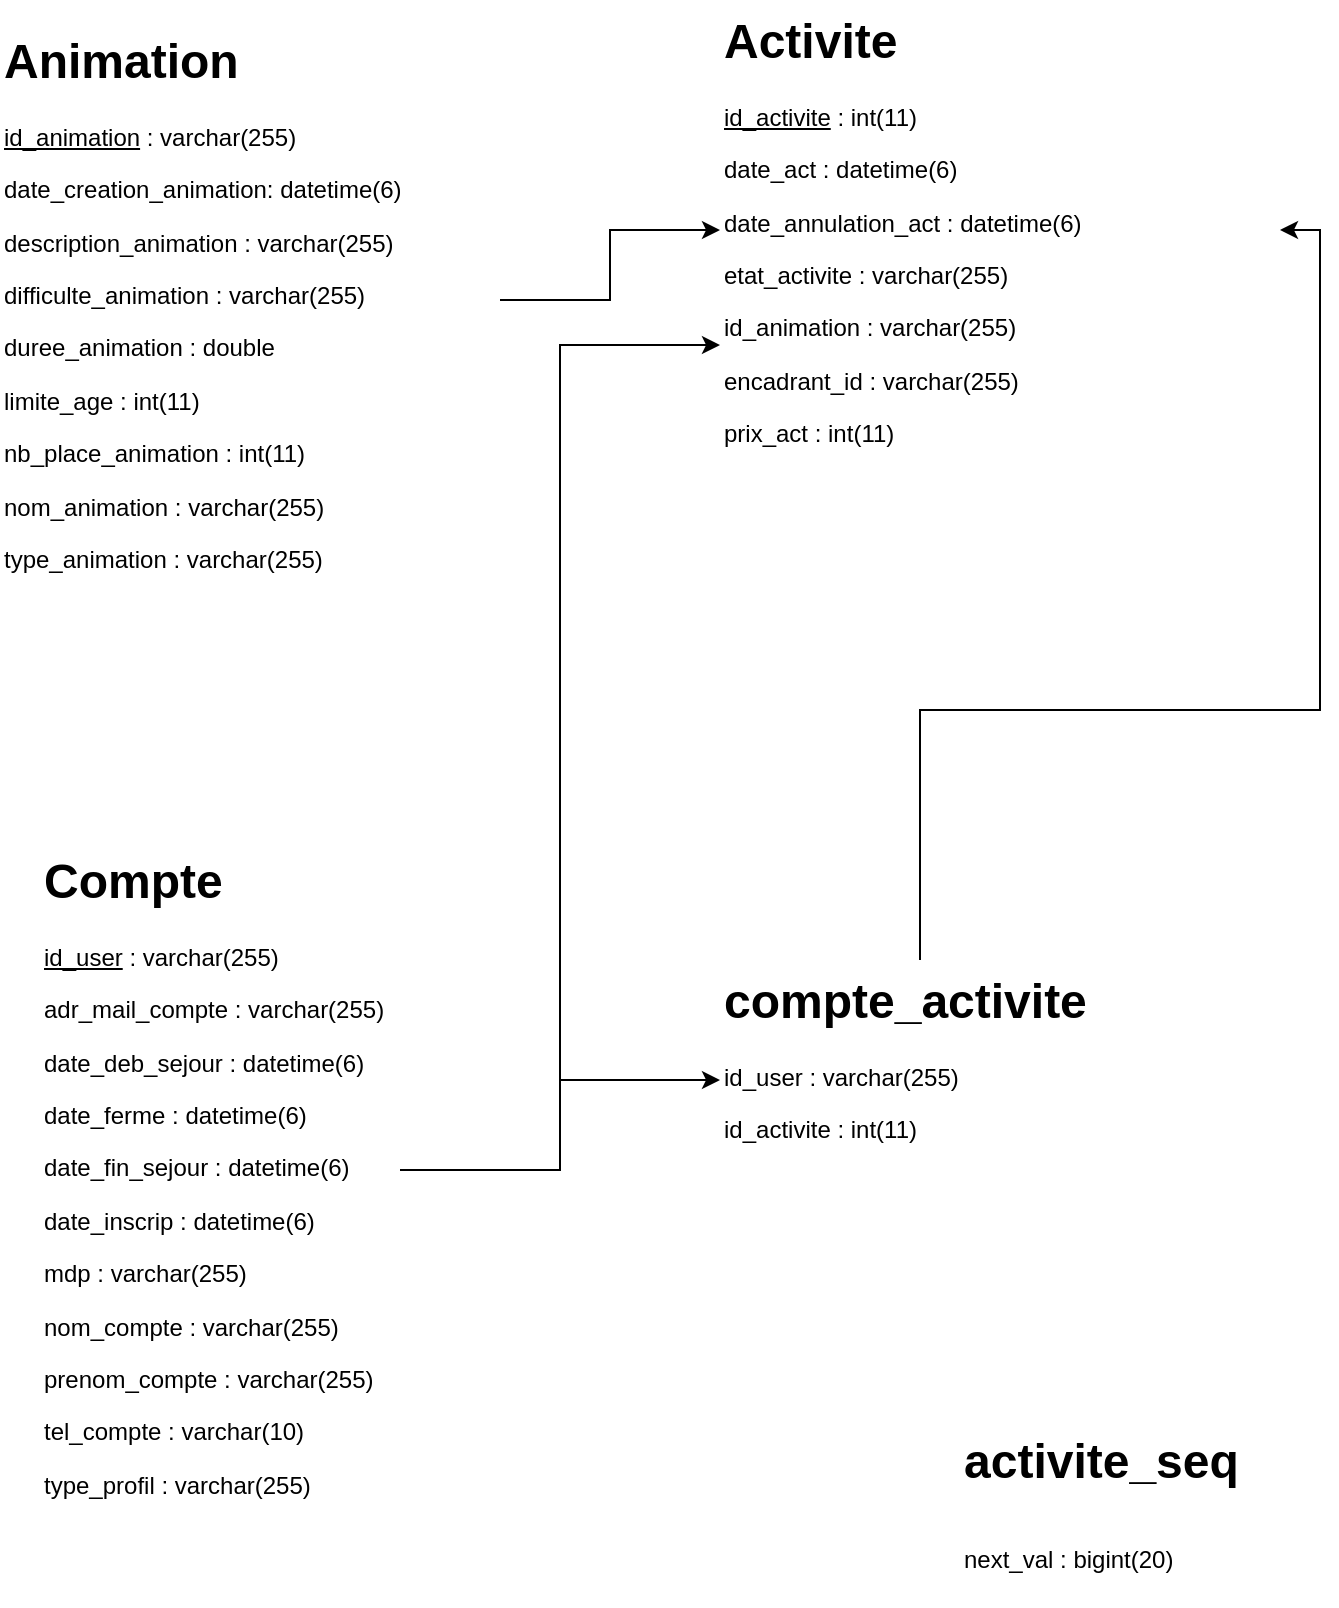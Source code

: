 <mxfile version="24.5.4" type="device">
  <diagram name="Page-1" id="lKm1ytlku9xHj-E1kIiy">
    <mxGraphModel dx="824" dy="1178" grid="1" gridSize="10" guides="1" tooltips="1" connect="1" arrows="1" fold="1" page="1" pageScale="1" pageWidth="827" pageHeight="1169" math="0" shadow="0">
      <root>
        <mxCell id="0" />
        <mxCell id="1" parent="0" />
        <mxCell id="q2GvA-EoYhexoeAIOKSq-8" style="edgeStyle=orthogonalEdgeStyle;rounded=0;orthogonalLoop=1;jettySize=auto;html=1;entryX=0;entryY=0.5;entryDx=0;entryDy=0;" parent="1" source="q2GvA-EoYhexoeAIOKSq-1" target="q2GvA-EoYhexoeAIOKSq-2" edge="1">
          <mxGeometry relative="1" as="geometry" />
        </mxCell>
        <mxCell id="q2GvA-EoYhexoeAIOKSq-1" value="&lt;h1 style=&quot;margin-top: 0px;&quot;&gt;Animation&lt;/h1&gt;&lt;p&gt;&lt;u&gt;id_animation&lt;/u&gt;&amp;nbsp;: varchar(255)&lt;/p&gt;&lt;p&gt;date_creation_animation: datetime(6)&lt;/p&gt;&lt;p&gt;description_animation :&amp;nbsp;&lt;span style=&quot;background-color: initial;&quot;&gt;varchar(255)&lt;/span&gt;&lt;/p&gt;&lt;p&gt;&lt;span style=&quot;background-color: initial;&quot;&gt;difficulte_animation :&amp;nbsp;&lt;/span&gt;&lt;span style=&quot;background-color: initial;&quot;&gt;varchar(255)&lt;/span&gt;&lt;/p&gt;&lt;p&gt;&lt;span style=&quot;background-color: initial;&quot;&gt;duree_animation : double&lt;/span&gt;&lt;/p&gt;&lt;p&gt;&lt;span style=&quot;background-color: initial;&quot;&gt;limite_age : int(11)&lt;/span&gt;&lt;/p&gt;&lt;p&gt;&lt;span style=&quot;background-color: initial;&quot;&gt;nb_place_animation : int(11)&lt;/span&gt;&lt;/p&gt;&lt;p&gt;&lt;span style=&quot;background-color: initial;&quot;&gt;nom_animation :&amp;nbsp;&lt;/span&gt;&lt;span style=&quot;background-color: initial;&quot;&gt;varchar(255)&lt;/span&gt;&lt;/p&gt;&lt;p&gt;&lt;span style=&quot;background-color: initial;&quot;&gt;type_animation :&amp;nbsp;&lt;/span&gt;&lt;span style=&quot;background-color: initial;&quot;&gt;varchar(255)&lt;/span&gt;&lt;/p&gt;" style="text;html=1;whiteSpace=wrap;overflow=hidden;rounded=0;" parent="1" vertex="1">
          <mxGeometry x="70" y="100" width="250" height="280" as="geometry" />
        </mxCell>
        <mxCell id="q2GvA-EoYhexoeAIOKSq-2" value="&lt;h1 style=&quot;margin-top: 0px;&quot;&gt;Activite&lt;/h1&gt;&lt;p&gt;&lt;u&gt;id_activite&lt;/u&gt;&amp;nbsp;: int(11)&lt;/p&gt;&lt;p&gt;date_act : datetime(6)&lt;/p&gt;&lt;p&gt;date_annulation_act : datetime(6)&lt;/p&gt;&lt;p&gt;etat_activite :&amp;nbsp;&lt;span style=&quot;background-color: initial;&quot;&gt;varchar(255)&lt;/span&gt;&lt;/p&gt;&lt;p&gt;&lt;span style=&quot;background-color: initial;&quot;&gt;id_animation :&amp;nbsp;&lt;/span&gt;&lt;span style=&quot;background-color: initial;&quot;&gt;varchar(255)&lt;/span&gt;&lt;/p&gt;&lt;p&gt;&lt;span style=&quot;background-color: initial;&quot;&gt;encadrant_id :&amp;nbsp;&lt;/span&gt;&lt;span style=&quot;background-color: initial;&quot;&gt;varchar(255)&lt;/span&gt;&lt;/p&gt;&lt;p&gt;&lt;span style=&quot;background-color: initial;&quot;&gt;prix_act : int(11)&lt;/span&gt;&lt;/p&gt;&lt;p&gt;&lt;span style=&quot;background-color: initial;&quot;&gt;&lt;br&gt;&lt;/span&gt;&lt;/p&gt;" style="text;html=1;whiteSpace=wrap;overflow=hidden;rounded=0;" parent="1" vertex="1">
          <mxGeometry x="430" y="90" width="280" height="230" as="geometry" />
        </mxCell>
        <mxCell id="q2GvA-EoYhexoeAIOKSq-6" style="edgeStyle=orthogonalEdgeStyle;rounded=0;orthogonalLoop=1;jettySize=auto;html=1;entryX=0;entryY=0.5;entryDx=0;entryDy=0;" parent="1" source="q2GvA-EoYhexoeAIOKSq-3" target="q2GvA-EoYhexoeAIOKSq-4" edge="1">
          <mxGeometry relative="1" as="geometry" />
        </mxCell>
        <mxCell id="q2GvA-EoYhexoeAIOKSq-7" style="edgeStyle=orthogonalEdgeStyle;rounded=0;orthogonalLoop=1;jettySize=auto;html=1;entryX=0;entryY=0.75;entryDx=0;entryDy=0;" parent="1" source="q2GvA-EoYhexoeAIOKSq-3" target="q2GvA-EoYhexoeAIOKSq-2" edge="1">
          <mxGeometry relative="1" as="geometry" />
        </mxCell>
        <mxCell id="q2GvA-EoYhexoeAIOKSq-3" value="&lt;h1 style=&quot;margin-top: 0px;&quot;&gt;Compte&lt;/h1&gt;&lt;p&gt;&lt;u&gt;id_user&lt;/u&gt;&amp;nbsp;:&amp;nbsp;&lt;span style=&quot;background-color: initial;&quot;&gt;varchar(255)&lt;/span&gt;&lt;/p&gt;&lt;p&gt;&lt;span style=&quot;background-color: initial;&quot;&gt;adr_mail_compte :&amp;nbsp;&lt;/span&gt;&lt;span style=&quot;background-color: initial;&quot;&gt;varchar(255)&lt;/span&gt;&lt;/p&gt;&lt;p&gt;&lt;span style=&quot;background-color: initial;&quot;&gt;date_deb_sejour : datetime(6)&lt;/span&gt;&lt;/p&gt;&lt;p&gt;&lt;span style=&quot;background-color: initial;&quot;&gt;date_ferme : datetime(6)&lt;/span&gt;&lt;/p&gt;&lt;p&gt;&lt;span style=&quot;background-color: initial;&quot;&gt;date_fin_sejour : datetime(6)&lt;/span&gt;&lt;/p&gt;&lt;p&gt;&lt;span style=&quot;background-color: initial;&quot;&gt;date_inscrip : datetime(6)&lt;/span&gt;&lt;/p&gt;&lt;p&gt;&lt;span style=&quot;background-color: initial;&quot;&gt;mdp :&amp;nbsp;&lt;/span&gt;&lt;span style=&quot;background-color: initial;&quot;&gt;varchar(255)&lt;/span&gt;&lt;/p&gt;&lt;p&gt;&lt;span style=&quot;background-color: initial;&quot;&gt;nom_compte :&amp;nbsp;&lt;/span&gt;&lt;span style=&quot;background-color: initial;&quot;&gt;varchar(255)&lt;/span&gt;&lt;/p&gt;&lt;p&gt;&lt;span style=&quot;background-color: initial;&quot;&gt;prenom_compte :&amp;nbsp;&lt;/span&gt;&lt;span style=&quot;background-color: initial;&quot;&gt;varchar(255)&lt;/span&gt;&lt;/p&gt;&lt;p&gt;&lt;span style=&quot;background-color: initial;&quot;&gt;tel_compte :&amp;nbsp;&lt;/span&gt;&lt;span style=&quot;background-color: initial;&quot;&gt;varchar(10)&lt;/span&gt;&lt;/p&gt;&lt;p&gt;&lt;span style=&quot;background-color: initial;&quot;&gt;type_profil :&amp;nbsp;&lt;/span&gt;&lt;span style=&quot;background-color: initial;&quot;&gt;varchar(255)&lt;/span&gt;&lt;/p&gt;" style="text;html=1;whiteSpace=wrap;overflow=hidden;rounded=0;" parent="1" vertex="1">
          <mxGeometry x="90" y="510" width="180" height="330" as="geometry" />
        </mxCell>
        <mxCell id="q2GvA-EoYhexoeAIOKSq-9" style="edgeStyle=orthogonalEdgeStyle;rounded=0;orthogonalLoop=1;jettySize=auto;html=1;entryX=1;entryY=0.5;entryDx=0;entryDy=0;" parent="1" source="q2GvA-EoYhexoeAIOKSq-4" target="q2GvA-EoYhexoeAIOKSq-2" edge="1">
          <mxGeometry relative="1" as="geometry" />
        </mxCell>
        <mxCell id="q2GvA-EoYhexoeAIOKSq-4" value="&lt;h1 style=&quot;margin-top: 0px;&quot;&gt;compte_activite&lt;/h1&gt;&lt;p&gt;id_user :&amp;nbsp;&lt;span style=&quot;background-color: initial;&quot;&gt;varchar(255)&lt;/span&gt;&lt;/p&gt;&lt;p&gt;&lt;span style=&quot;background-color: initial;&quot;&gt;id_activite : int(11)&lt;/span&gt;&lt;/p&gt;" style="text;html=1;whiteSpace=wrap;overflow=hidden;rounded=0;" parent="1" vertex="1">
          <mxGeometry x="430" y="570" width="200" height="120" as="geometry" />
        </mxCell>
        <mxCell id="q2GvA-EoYhexoeAIOKSq-5" value="&lt;h1 style=&quot;margin-top: 0px;&quot;&gt;&lt;span style=&quot;background-color: initial;&quot;&gt;activite_seq&lt;/span&gt;&lt;/h1&gt;&lt;h1 style=&quot;margin-top: 0px;&quot;&gt;&lt;span style=&quot;font-size: 12px; font-weight: 400;&quot;&gt;next_val : bigint(20)&lt;/span&gt;&lt;/h1&gt;" style="text;html=1;whiteSpace=wrap;overflow=hidden;rounded=0;" parent="1" vertex="1">
          <mxGeometry x="550" y="800" width="146" height="90" as="geometry" />
        </mxCell>
      </root>
    </mxGraphModel>
  </diagram>
</mxfile>
